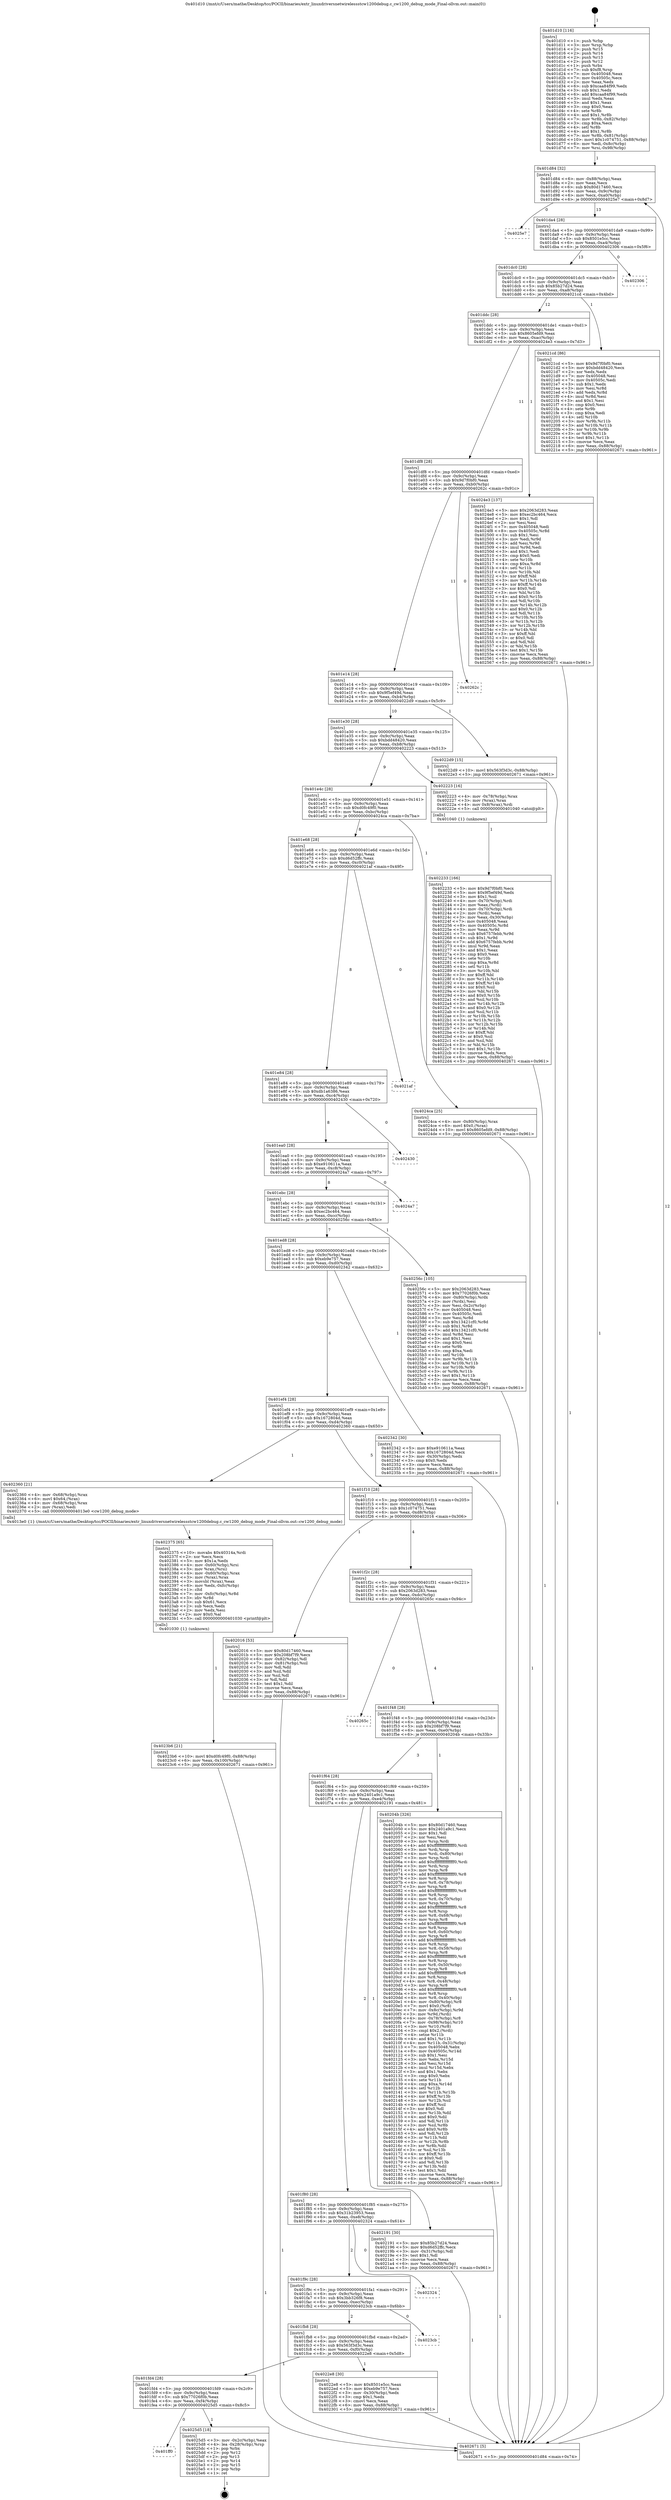 digraph "0x401d10" {
  label = "0x401d10 (/mnt/c/Users/mathe/Desktop/tcc/POCII/binaries/extr_linuxdriversnetwirelessstcw1200debug.c_cw1200_debug_mode_Final-ollvm.out::main(0))"
  labelloc = "t"
  node[shape=record]

  Entry [label="",width=0.3,height=0.3,shape=circle,fillcolor=black,style=filled]
  "0x401d84" [label="{
     0x401d84 [32]\l
     | [instrs]\l
     &nbsp;&nbsp;0x401d84 \<+6\>: mov -0x88(%rbp),%eax\l
     &nbsp;&nbsp;0x401d8a \<+2\>: mov %eax,%ecx\l
     &nbsp;&nbsp;0x401d8c \<+6\>: sub $0x80d17460,%ecx\l
     &nbsp;&nbsp;0x401d92 \<+6\>: mov %eax,-0x9c(%rbp)\l
     &nbsp;&nbsp;0x401d98 \<+6\>: mov %ecx,-0xa0(%rbp)\l
     &nbsp;&nbsp;0x401d9e \<+6\>: je 00000000004025e7 \<main+0x8d7\>\l
  }"]
  "0x4025e7" [label="{
     0x4025e7\l
  }", style=dashed]
  "0x401da4" [label="{
     0x401da4 [28]\l
     | [instrs]\l
     &nbsp;&nbsp;0x401da4 \<+5\>: jmp 0000000000401da9 \<main+0x99\>\l
     &nbsp;&nbsp;0x401da9 \<+6\>: mov -0x9c(%rbp),%eax\l
     &nbsp;&nbsp;0x401daf \<+5\>: sub $0x8501e5cc,%eax\l
     &nbsp;&nbsp;0x401db4 \<+6\>: mov %eax,-0xa4(%rbp)\l
     &nbsp;&nbsp;0x401dba \<+6\>: je 0000000000402306 \<main+0x5f6\>\l
  }"]
  Exit [label="",width=0.3,height=0.3,shape=circle,fillcolor=black,style=filled,peripheries=2]
  "0x402306" [label="{
     0x402306\l
  }", style=dashed]
  "0x401dc0" [label="{
     0x401dc0 [28]\l
     | [instrs]\l
     &nbsp;&nbsp;0x401dc0 \<+5\>: jmp 0000000000401dc5 \<main+0xb5\>\l
     &nbsp;&nbsp;0x401dc5 \<+6\>: mov -0x9c(%rbp),%eax\l
     &nbsp;&nbsp;0x401dcb \<+5\>: sub $0x85b27d24,%eax\l
     &nbsp;&nbsp;0x401dd0 \<+6\>: mov %eax,-0xa8(%rbp)\l
     &nbsp;&nbsp;0x401dd6 \<+6\>: je 00000000004021cd \<main+0x4bd\>\l
  }"]
  "0x401ff0" [label="{
     0x401ff0\l
  }", style=dashed]
  "0x4021cd" [label="{
     0x4021cd [86]\l
     | [instrs]\l
     &nbsp;&nbsp;0x4021cd \<+5\>: mov $0x9d7f0bf0,%eax\l
     &nbsp;&nbsp;0x4021d2 \<+5\>: mov $0xbdd48420,%ecx\l
     &nbsp;&nbsp;0x4021d7 \<+2\>: xor %edx,%edx\l
     &nbsp;&nbsp;0x4021d9 \<+7\>: mov 0x405048,%esi\l
     &nbsp;&nbsp;0x4021e0 \<+7\>: mov 0x40505c,%edi\l
     &nbsp;&nbsp;0x4021e7 \<+3\>: sub $0x1,%edx\l
     &nbsp;&nbsp;0x4021ea \<+3\>: mov %esi,%r8d\l
     &nbsp;&nbsp;0x4021ed \<+3\>: add %edx,%r8d\l
     &nbsp;&nbsp;0x4021f0 \<+4\>: imul %r8d,%esi\l
     &nbsp;&nbsp;0x4021f4 \<+3\>: and $0x1,%esi\l
     &nbsp;&nbsp;0x4021f7 \<+3\>: cmp $0x0,%esi\l
     &nbsp;&nbsp;0x4021fa \<+4\>: sete %r9b\l
     &nbsp;&nbsp;0x4021fe \<+3\>: cmp $0xa,%edi\l
     &nbsp;&nbsp;0x402201 \<+4\>: setl %r10b\l
     &nbsp;&nbsp;0x402205 \<+3\>: mov %r9b,%r11b\l
     &nbsp;&nbsp;0x402208 \<+3\>: and %r10b,%r11b\l
     &nbsp;&nbsp;0x40220b \<+3\>: xor %r10b,%r9b\l
     &nbsp;&nbsp;0x40220e \<+3\>: or %r9b,%r11b\l
     &nbsp;&nbsp;0x402211 \<+4\>: test $0x1,%r11b\l
     &nbsp;&nbsp;0x402215 \<+3\>: cmovne %ecx,%eax\l
     &nbsp;&nbsp;0x402218 \<+6\>: mov %eax,-0x88(%rbp)\l
     &nbsp;&nbsp;0x40221e \<+5\>: jmp 0000000000402671 \<main+0x961\>\l
  }"]
  "0x401ddc" [label="{
     0x401ddc [28]\l
     | [instrs]\l
     &nbsp;&nbsp;0x401ddc \<+5\>: jmp 0000000000401de1 \<main+0xd1\>\l
     &nbsp;&nbsp;0x401de1 \<+6\>: mov -0x9c(%rbp),%eax\l
     &nbsp;&nbsp;0x401de7 \<+5\>: sub $0x8605efd9,%eax\l
     &nbsp;&nbsp;0x401dec \<+6\>: mov %eax,-0xac(%rbp)\l
     &nbsp;&nbsp;0x401df2 \<+6\>: je 00000000004024e3 \<main+0x7d3\>\l
  }"]
  "0x4025d5" [label="{
     0x4025d5 [18]\l
     | [instrs]\l
     &nbsp;&nbsp;0x4025d5 \<+3\>: mov -0x2c(%rbp),%eax\l
     &nbsp;&nbsp;0x4025d8 \<+4\>: lea -0x28(%rbp),%rsp\l
     &nbsp;&nbsp;0x4025dc \<+1\>: pop %rbx\l
     &nbsp;&nbsp;0x4025dd \<+2\>: pop %r12\l
     &nbsp;&nbsp;0x4025df \<+2\>: pop %r13\l
     &nbsp;&nbsp;0x4025e1 \<+2\>: pop %r14\l
     &nbsp;&nbsp;0x4025e3 \<+2\>: pop %r15\l
     &nbsp;&nbsp;0x4025e5 \<+1\>: pop %rbp\l
     &nbsp;&nbsp;0x4025e6 \<+1\>: ret\l
  }"]
  "0x4024e3" [label="{
     0x4024e3 [137]\l
     | [instrs]\l
     &nbsp;&nbsp;0x4024e3 \<+5\>: mov $0x2063d283,%eax\l
     &nbsp;&nbsp;0x4024e8 \<+5\>: mov $0xec2bc464,%ecx\l
     &nbsp;&nbsp;0x4024ed \<+2\>: mov $0x1,%dl\l
     &nbsp;&nbsp;0x4024ef \<+2\>: xor %esi,%esi\l
     &nbsp;&nbsp;0x4024f1 \<+7\>: mov 0x405048,%edi\l
     &nbsp;&nbsp;0x4024f8 \<+8\>: mov 0x40505c,%r8d\l
     &nbsp;&nbsp;0x402500 \<+3\>: sub $0x1,%esi\l
     &nbsp;&nbsp;0x402503 \<+3\>: mov %edi,%r9d\l
     &nbsp;&nbsp;0x402506 \<+3\>: add %esi,%r9d\l
     &nbsp;&nbsp;0x402509 \<+4\>: imul %r9d,%edi\l
     &nbsp;&nbsp;0x40250d \<+3\>: and $0x1,%edi\l
     &nbsp;&nbsp;0x402510 \<+3\>: cmp $0x0,%edi\l
     &nbsp;&nbsp;0x402513 \<+4\>: sete %r10b\l
     &nbsp;&nbsp;0x402517 \<+4\>: cmp $0xa,%r8d\l
     &nbsp;&nbsp;0x40251b \<+4\>: setl %r11b\l
     &nbsp;&nbsp;0x40251f \<+3\>: mov %r10b,%bl\l
     &nbsp;&nbsp;0x402522 \<+3\>: xor $0xff,%bl\l
     &nbsp;&nbsp;0x402525 \<+3\>: mov %r11b,%r14b\l
     &nbsp;&nbsp;0x402528 \<+4\>: xor $0xff,%r14b\l
     &nbsp;&nbsp;0x40252c \<+3\>: xor $0x0,%dl\l
     &nbsp;&nbsp;0x40252f \<+3\>: mov %bl,%r15b\l
     &nbsp;&nbsp;0x402532 \<+4\>: and $0x0,%r15b\l
     &nbsp;&nbsp;0x402536 \<+3\>: and %dl,%r10b\l
     &nbsp;&nbsp;0x402539 \<+3\>: mov %r14b,%r12b\l
     &nbsp;&nbsp;0x40253c \<+4\>: and $0x0,%r12b\l
     &nbsp;&nbsp;0x402540 \<+3\>: and %dl,%r11b\l
     &nbsp;&nbsp;0x402543 \<+3\>: or %r10b,%r15b\l
     &nbsp;&nbsp;0x402546 \<+3\>: or %r11b,%r12b\l
     &nbsp;&nbsp;0x402549 \<+3\>: xor %r12b,%r15b\l
     &nbsp;&nbsp;0x40254c \<+3\>: or %r14b,%bl\l
     &nbsp;&nbsp;0x40254f \<+3\>: xor $0xff,%bl\l
     &nbsp;&nbsp;0x402552 \<+3\>: or $0x0,%dl\l
     &nbsp;&nbsp;0x402555 \<+2\>: and %dl,%bl\l
     &nbsp;&nbsp;0x402557 \<+3\>: or %bl,%r15b\l
     &nbsp;&nbsp;0x40255a \<+4\>: test $0x1,%r15b\l
     &nbsp;&nbsp;0x40255e \<+3\>: cmovne %ecx,%eax\l
     &nbsp;&nbsp;0x402561 \<+6\>: mov %eax,-0x88(%rbp)\l
     &nbsp;&nbsp;0x402567 \<+5\>: jmp 0000000000402671 \<main+0x961\>\l
  }"]
  "0x401df8" [label="{
     0x401df8 [28]\l
     | [instrs]\l
     &nbsp;&nbsp;0x401df8 \<+5\>: jmp 0000000000401dfd \<main+0xed\>\l
     &nbsp;&nbsp;0x401dfd \<+6\>: mov -0x9c(%rbp),%eax\l
     &nbsp;&nbsp;0x401e03 \<+5\>: sub $0x9d7f0bf0,%eax\l
     &nbsp;&nbsp;0x401e08 \<+6\>: mov %eax,-0xb0(%rbp)\l
     &nbsp;&nbsp;0x401e0e \<+6\>: je 000000000040262c \<main+0x91c\>\l
  }"]
  "0x4023b6" [label="{
     0x4023b6 [21]\l
     | [instrs]\l
     &nbsp;&nbsp;0x4023b6 \<+10\>: movl $0xd0fc49f0,-0x88(%rbp)\l
     &nbsp;&nbsp;0x4023c0 \<+6\>: mov %eax,-0x100(%rbp)\l
     &nbsp;&nbsp;0x4023c6 \<+5\>: jmp 0000000000402671 \<main+0x961\>\l
  }"]
  "0x40262c" [label="{
     0x40262c\l
  }", style=dashed]
  "0x401e14" [label="{
     0x401e14 [28]\l
     | [instrs]\l
     &nbsp;&nbsp;0x401e14 \<+5\>: jmp 0000000000401e19 \<main+0x109\>\l
     &nbsp;&nbsp;0x401e19 \<+6\>: mov -0x9c(%rbp),%eax\l
     &nbsp;&nbsp;0x401e1f \<+5\>: sub $0x9f5ef49d,%eax\l
     &nbsp;&nbsp;0x401e24 \<+6\>: mov %eax,-0xb4(%rbp)\l
     &nbsp;&nbsp;0x401e2a \<+6\>: je 00000000004022d9 \<main+0x5c9\>\l
  }"]
  "0x402375" [label="{
     0x402375 [65]\l
     | [instrs]\l
     &nbsp;&nbsp;0x402375 \<+10\>: movabs $0x40314a,%rdi\l
     &nbsp;&nbsp;0x40237f \<+2\>: xor %ecx,%ecx\l
     &nbsp;&nbsp;0x402381 \<+5\>: mov $0x1a,%edx\l
     &nbsp;&nbsp;0x402386 \<+4\>: mov -0x60(%rbp),%rsi\l
     &nbsp;&nbsp;0x40238a \<+3\>: mov %rax,(%rsi)\l
     &nbsp;&nbsp;0x40238d \<+4\>: mov -0x60(%rbp),%rax\l
     &nbsp;&nbsp;0x402391 \<+3\>: mov (%rax),%rax\l
     &nbsp;&nbsp;0x402394 \<+3\>: movsbl (%rax),%eax\l
     &nbsp;&nbsp;0x402397 \<+6\>: mov %edx,-0xfc(%rbp)\l
     &nbsp;&nbsp;0x40239d \<+1\>: cltd\l
     &nbsp;&nbsp;0x40239e \<+7\>: mov -0xfc(%rbp),%r8d\l
     &nbsp;&nbsp;0x4023a5 \<+3\>: idiv %r8d\l
     &nbsp;&nbsp;0x4023a8 \<+3\>: sub $0x61,%ecx\l
     &nbsp;&nbsp;0x4023ab \<+2\>: sub %ecx,%edx\l
     &nbsp;&nbsp;0x4023ad \<+2\>: mov %edx,%esi\l
     &nbsp;&nbsp;0x4023af \<+2\>: mov $0x0,%al\l
     &nbsp;&nbsp;0x4023b1 \<+5\>: call 0000000000401030 \<printf@plt\>\l
     | [calls]\l
     &nbsp;&nbsp;0x401030 \{1\} (unknown)\l
  }"]
  "0x4022d9" [label="{
     0x4022d9 [15]\l
     | [instrs]\l
     &nbsp;&nbsp;0x4022d9 \<+10\>: movl $0x563f3d3c,-0x88(%rbp)\l
     &nbsp;&nbsp;0x4022e3 \<+5\>: jmp 0000000000402671 \<main+0x961\>\l
  }"]
  "0x401e30" [label="{
     0x401e30 [28]\l
     | [instrs]\l
     &nbsp;&nbsp;0x401e30 \<+5\>: jmp 0000000000401e35 \<main+0x125\>\l
     &nbsp;&nbsp;0x401e35 \<+6\>: mov -0x9c(%rbp),%eax\l
     &nbsp;&nbsp;0x401e3b \<+5\>: sub $0xbdd48420,%eax\l
     &nbsp;&nbsp;0x401e40 \<+6\>: mov %eax,-0xb8(%rbp)\l
     &nbsp;&nbsp;0x401e46 \<+6\>: je 0000000000402223 \<main+0x513\>\l
  }"]
  "0x401fd4" [label="{
     0x401fd4 [28]\l
     | [instrs]\l
     &nbsp;&nbsp;0x401fd4 \<+5\>: jmp 0000000000401fd9 \<main+0x2c9\>\l
     &nbsp;&nbsp;0x401fd9 \<+6\>: mov -0x9c(%rbp),%eax\l
     &nbsp;&nbsp;0x401fdf \<+5\>: sub $0x77026f0b,%eax\l
     &nbsp;&nbsp;0x401fe4 \<+6\>: mov %eax,-0xf4(%rbp)\l
     &nbsp;&nbsp;0x401fea \<+6\>: je 00000000004025d5 \<main+0x8c5\>\l
  }"]
  "0x402223" [label="{
     0x402223 [16]\l
     | [instrs]\l
     &nbsp;&nbsp;0x402223 \<+4\>: mov -0x78(%rbp),%rax\l
     &nbsp;&nbsp;0x402227 \<+3\>: mov (%rax),%rax\l
     &nbsp;&nbsp;0x40222a \<+4\>: mov 0x8(%rax),%rdi\l
     &nbsp;&nbsp;0x40222e \<+5\>: call 0000000000401040 \<atoi@plt\>\l
     | [calls]\l
     &nbsp;&nbsp;0x401040 \{1\} (unknown)\l
  }"]
  "0x401e4c" [label="{
     0x401e4c [28]\l
     | [instrs]\l
     &nbsp;&nbsp;0x401e4c \<+5\>: jmp 0000000000401e51 \<main+0x141\>\l
     &nbsp;&nbsp;0x401e51 \<+6\>: mov -0x9c(%rbp),%eax\l
     &nbsp;&nbsp;0x401e57 \<+5\>: sub $0xd0fc49f0,%eax\l
     &nbsp;&nbsp;0x401e5c \<+6\>: mov %eax,-0xbc(%rbp)\l
     &nbsp;&nbsp;0x401e62 \<+6\>: je 00000000004024ca \<main+0x7ba\>\l
  }"]
  "0x4022e8" [label="{
     0x4022e8 [30]\l
     | [instrs]\l
     &nbsp;&nbsp;0x4022e8 \<+5\>: mov $0x8501e5cc,%eax\l
     &nbsp;&nbsp;0x4022ed \<+5\>: mov $0xeb9e757,%ecx\l
     &nbsp;&nbsp;0x4022f2 \<+3\>: mov -0x30(%rbp),%edx\l
     &nbsp;&nbsp;0x4022f5 \<+3\>: cmp $0x1,%edx\l
     &nbsp;&nbsp;0x4022f8 \<+3\>: cmovl %ecx,%eax\l
     &nbsp;&nbsp;0x4022fb \<+6\>: mov %eax,-0x88(%rbp)\l
     &nbsp;&nbsp;0x402301 \<+5\>: jmp 0000000000402671 \<main+0x961\>\l
  }"]
  "0x4024ca" [label="{
     0x4024ca [25]\l
     | [instrs]\l
     &nbsp;&nbsp;0x4024ca \<+4\>: mov -0x80(%rbp),%rax\l
     &nbsp;&nbsp;0x4024ce \<+6\>: movl $0x0,(%rax)\l
     &nbsp;&nbsp;0x4024d4 \<+10\>: movl $0x8605efd9,-0x88(%rbp)\l
     &nbsp;&nbsp;0x4024de \<+5\>: jmp 0000000000402671 \<main+0x961\>\l
  }"]
  "0x401e68" [label="{
     0x401e68 [28]\l
     | [instrs]\l
     &nbsp;&nbsp;0x401e68 \<+5\>: jmp 0000000000401e6d \<main+0x15d\>\l
     &nbsp;&nbsp;0x401e6d \<+6\>: mov -0x9c(%rbp),%eax\l
     &nbsp;&nbsp;0x401e73 \<+5\>: sub $0xd6d52ffc,%eax\l
     &nbsp;&nbsp;0x401e78 \<+6\>: mov %eax,-0xc0(%rbp)\l
     &nbsp;&nbsp;0x401e7e \<+6\>: je 00000000004021af \<main+0x49f\>\l
  }"]
  "0x401fb8" [label="{
     0x401fb8 [28]\l
     | [instrs]\l
     &nbsp;&nbsp;0x401fb8 \<+5\>: jmp 0000000000401fbd \<main+0x2ad\>\l
     &nbsp;&nbsp;0x401fbd \<+6\>: mov -0x9c(%rbp),%eax\l
     &nbsp;&nbsp;0x401fc3 \<+5\>: sub $0x563f3d3c,%eax\l
     &nbsp;&nbsp;0x401fc8 \<+6\>: mov %eax,-0xf0(%rbp)\l
     &nbsp;&nbsp;0x401fce \<+6\>: je 00000000004022e8 \<main+0x5d8\>\l
  }"]
  "0x4021af" [label="{
     0x4021af\l
  }", style=dashed]
  "0x401e84" [label="{
     0x401e84 [28]\l
     | [instrs]\l
     &nbsp;&nbsp;0x401e84 \<+5\>: jmp 0000000000401e89 \<main+0x179\>\l
     &nbsp;&nbsp;0x401e89 \<+6\>: mov -0x9c(%rbp),%eax\l
     &nbsp;&nbsp;0x401e8f \<+5\>: sub $0xdb1a6386,%eax\l
     &nbsp;&nbsp;0x401e94 \<+6\>: mov %eax,-0xc4(%rbp)\l
     &nbsp;&nbsp;0x401e9a \<+6\>: je 0000000000402430 \<main+0x720\>\l
  }"]
  "0x4023cb" [label="{
     0x4023cb\l
  }", style=dashed]
  "0x402430" [label="{
     0x402430\l
  }", style=dashed]
  "0x401ea0" [label="{
     0x401ea0 [28]\l
     | [instrs]\l
     &nbsp;&nbsp;0x401ea0 \<+5\>: jmp 0000000000401ea5 \<main+0x195\>\l
     &nbsp;&nbsp;0x401ea5 \<+6\>: mov -0x9c(%rbp),%eax\l
     &nbsp;&nbsp;0x401eab \<+5\>: sub $0xe910611a,%eax\l
     &nbsp;&nbsp;0x401eb0 \<+6\>: mov %eax,-0xc8(%rbp)\l
     &nbsp;&nbsp;0x401eb6 \<+6\>: je 00000000004024a7 \<main+0x797\>\l
  }"]
  "0x401f9c" [label="{
     0x401f9c [28]\l
     | [instrs]\l
     &nbsp;&nbsp;0x401f9c \<+5\>: jmp 0000000000401fa1 \<main+0x291\>\l
     &nbsp;&nbsp;0x401fa1 \<+6\>: mov -0x9c(%rbp),%eax\l
     &nbsp;&nbsp;0x401fa7 \<+5\>: sub $0x3bb326f8,%eax\l
     &nbsp;&nbsp;0x401fac \<+6\>: mov %eax,-0xec(%rbp)\l
     &nbsp;&nbsp;0x401fb2 \<+6\>: je 00000000004023cb \<main+0x6bb\>\l
  }"]
  "0x4024a7" [label="{
     0x4024a7\l
  }", style=dashed]
  "0x401ebc" [label="{
     0x401ebc [28]\l
     | [instrs]\l
     &nbsp;&nbsp;0x401ebc \<+5\>: jmp 0000000000401ec1 \<main+0x1b1\>\l
     &nbsp;&nbsp;0x401ec1 \<+6\>: mov -0x9c(%rbp),%eax\l
     &nbsp;&nbsp;0x401ec7 \<+5\>: sub $0xec2bc464,%eax\l
     &nbsp;&nbsp;0x401ecc \<+6\>: mov %eax,-0xcc(%rbp)\l
     &nbsp;&nbsp;0x401ed2 \<+6\>: je 000000000040256c \<main+0x85c\>\l
  }"]
  "0x402324" [label="{
     0x402324\l
  }", style=dashed]
  "0x40256c" [label="{
     0x40256c [105]\l
     | [instrs]\l
     &nbsp;&nbsp;0x40256c \<+5\>: mov $0x2063d283,%eax\l
     &nbsp;&nbsp;0x402571 \<+5\>: mov $0x77026f0b,%ecx\l
     &nbsp;&nbsp;0x402576 \<+4\>: mov -0x80(%rbp),%rdx\l
     &nbsp;&nbsp;0x40257a \<+2\>: mov (%rdx),%esi\l
     &nbsp;&nbsp;0x40257c \<+3\>: mov %esi,-0x2c(%rbp)\l
     &nbsp;&nbsp;0x40257f \<+7\>: mov 0x405048,%esi\l
     &nbsp;&nbsp;0x402586 \<+7\>: mov 0x40505c,%edi\l
     &nbsp;&nbsp;0x40258d \<+3\>: mov %esi,%r8d\l
     &nbsp;&nbsp;0x402590 \<+7\>: sub $0x13421cf0,%r8d\l
     &nbsp;&nbsp;0x402597 \<+4\>: sub $0x1,%r8d\l
     &nbsp;&nbsp;0x40259b \<+7\>: add $0x13421cf0,%r8d\l
     &nbsp;&nbsp;0x4025a2 \<+4\>: imul %r8d,%esi\l
     &nbsp;&nbsp;0x4025a6 \<+3\>: and $0x1,%esi\l
     &nbsp;&nbsp;0x4025a9 \<+3\>: cmp $0x0,%esi\l
     &nbsp;&nbsp;0x4025ac \<+4\>: sete %r9b\l
     &nbsp;&nbsp;0x4025b0 \<+3\>: cmp $0xa,%edi\l
     &nbsp;&nbsp;0x4025b3 \<+4\>: setl %r10b\l
     &nbsp;&nbsp;0x4025b7 \<+3\>: mov %r9b,%r11b\l
     &nbsp;&nbsp;0x4025ba \<+3\>: and %r10b,%r11b\l
     &nbsp;&nbsp;0x4025bd \<+3\>: xor %r10b,%r9b\l
     &nbsp;&nbsp;0x4025c0 \<+3\>: or %r9b,%r11b\l
     &nbsp;&nbsp;0x4025c3 \<+4\>: test $0x1,%r11b\l
     &nbsp;&nbsp;0x4025c7 \<+3\>: cmovne %ecx,%eax\l
     &nbsp;&nbsp;0x4025ca \<+6\>: mov %eax,-0x88(%rbp)\l
     &nbsp;&nbsp;0x4025d0 \<+5\>: jmp 0000000000402671 \<main+0x961\>\l
  }"]
  "0x401ed8" [label="{
     0x401ed8 [28]\l
     | [instrs]\l
     &nbsp;&nbsp;0x401ed8 \<+5\>: jmp 0000000000401edd \<main+0x1cd\>\l
     &nbsp;&nbsp;0x401edd \<+6\>: mov -0x9c(%rbp),%eax\l
     &nbsp;&nbsp;0x401ee3 \<+5\>: sub $0xeb9e757,%eax\l
     &nbsp;&nbsp;0x401ee8 \<+6\>: mov %eax,-0xd0(%rbp)\l
     &nbsp;&nbsp;0x401eee \<+6\>: je 0000000000402342 \<main+0x632\>\l
  }"]
  "0x402233" [label="{
     0x402233 [166]\l
     | [instrs]\l
     &nbsp;&nbsp;0x402233 \<+5\>: mov $0x9d7f0bf0,%ecx\l
     &nbsp;&nbsp;0x402238 \<+5\>: mov $0x9f5ef49d,%edx\l
     &nbsp;&nbsp;0x40223d \<+3\>: mov $0x1,%sil\l
     &nbsp;&nbsp;0x402240 \<+4\>: mov -0x70(%rbp),%rdi\l
     &nbsp;&nbsp;0x402244 \<+2\>: mov %eax,(%rdi)\l
     &nbsp;&nbsp;0x402246 \<+4\>: mov -0x70(%rbp),%rdi\l
     &nbsp;&nbsp;0x40224a \<+2\>: mov (%rdi),%eax\l
     &nbsp;&nbsp;0x40224c \<+3\>: mov %eax,-0x30(%rbp)\l
     &nbsp;&nbsp;0x40224f \<+7\>: mov 0x405048,%eax\l
     &nbsp;&nbsp;0x402256 \<+8\>: mov 0x40505c,%r8d\l
     &nbsp;&nbsp;0x40225e \<+3\>: mov %eax,%r9d\l
     &nbsp;&nbsp;0x402261 \<+7\>: sub $0x6757febb,%r9d\l
     &nbsp;&nbsp;0x402268 \<+4\>: sub $0x1,%r9d\l
     &nbsp;&nbsp;0x40226c \<+7\>: add $0x6757febb,%r9d\l
     &nbsp;&nbsp;0x402273 \<+4\>: imul %r9d,%eax\l
     &nbsp;&nbsp;0x402277 \<+3\>: and $0x1,%eax\l
     &nbsp;&nbsp;0x40227a \<+3\>: cmp $0x0,%eax\l
     &nbsp;&nbsp;0x40227d \<+4\>: sete %r10b\l
     &nbsp;&nbsp;0x402281 \<+4\>: cmp $0xa,%r8d\l
     &nbsp;&nbsp;0x402285 \<+4\>: setl %r11b\l
     &nbsp;&nbsp;0x402289 \<+3\>: mov %r10b,%bl\l
     &nbsp;&nbsp;0x40228c \<+3\>: xor $0xff,%bl\l
     &nbsp;&nbsp;0x40228f \<+3\>: mov %r11b,%r14b\l
     &nbsp;&nbsp;0x402292 \<+4\>: xor $0xff,%r14b\l
     &nbsp;&nbsp;0x402296 \<+4\>: xor $0x0,%sil\l
     &nbsp;&nbsp;0x40229a \<+3\>: mov %bl,%r15b\l
     &nbsp;&nbsp;0x40229d \<+4\>: and $0x0,%r15b\l
     &nbsp;&nbsp;0x4022a1 \<+3\>: and %sil,%r10b\l
     &nbsp;&nbsp;0x4022a4 \<+3\>: mov %r14b,%r12b\l
     &nbsp;&nbsp;0x4022a7 \<+4\>: and $0x0,%r12b\l
     &nbsp;&nbsp;0x4022ab \<+3\>: and %sil,%r11b\l
     &nbsp;&nbsp;0x4022ae \<+3\>: or %r10b,%r15b\l
     &nbsp;&nbsp;0x4022b1 \<+3\>: or %r11b,%r12b\l
     &nbsp;&nbsp;0x4022b4 \<+3\>: xor %r12b,%r15b\l
     &nbsp;&nbsp;0x4022b7 \<+3\>: or %r14b,%bl\l
     &nbsp;&nbsp;0x4022ba \<+3\>: xor $0xff,%bl\l
     &nbsp;&nbsp;0x4022bd \<+4\>: or $0x0,%sil\l
     &nbsp;&nbsp;0x4022c1 \<+3\>: and %sil,%bl\l
     &nbsp;&nbsp;0x4022c4 \<+3\>: or %bl,%r15b\l
     &nbsp;&nbsp;0x4022c7 \<+4\>: test $0x1,%r15b\l
     &nbsp;&nbsp;0x4022cb \<+3\>: cmovne %edx,%ecx\l
     &nbsp;&nbsp;0x4022ce \<+6\>: mov %ecx,-0x88(%rbp)\l
     &nbsp;&nbsp;0x4022d4 \<+5\>: jmp 0000000000402671 \<main+0x961\>\l
  }"]
  "0x402342" [label="{
     0x402342 [30]\l
     | [instrs]\l
     &nbsp;&nbsp;0x402342 \<+5\>: mov $0xe910611a,%eax\l
     &nbsp;&nbsp;0x402347 \<+5\>: mov $0x1672804d,%ecx\l
     &nbsp;&nbsp;0x40234c \<+3\>: mov -0x30(%rbp),%edx\l
     &nbsp;&nbsp;0x40234f \<+3\>: cmp $0x0,%edx\l
     &nbsp;&nbsp;0x402352 \<+3\>: cmove %ecx,%eax\l
     &nbsp;&nbsp;0x402355 \<+6\>: mov %eax,-0x88(%rbp)\l
     &nbsp;&nbsp;0x40235b \<+5\>: jmp 0000000000402671 \<main+0x961\>\l
  }"]
  "0x401ef4" [label="{
     0x401ef4 [28]\l
     | [instrs]\l
     &nbsp;&nbsp;0x401ef4 \<+5\>: jmp 0000000000401ef9 \<main+0x1e9\>\l
     &nbsp;&nbsp;0x401ef9 \<+6\>: mov -0x9c(%rbp),%eax\l
     &nbsp;&nbsp;0x401eff \<+5\>: sub $0x1672804d,%eax\l
     &nbsp;&nbsp;0x401f04 \<+6\>: mov %eax,-0xd4(%rbp)\l
     &nbsp;&nbsp;0x401f0a \<+6\>: je 0000000000402360 \<main+0x650\>\l
  }"]
  "0x401f80" [label="{
     0x401f80 [28]\l
     | [instrs]\l
     &nbsp;&nbsp;0x401f80 \<+5\>: jmp 0000000000401f85 \<main+0x275\>\l
     &nbsp;&nbsp;0x401f85 \<+6\>: mov -0x9c(%rbp),%eax\l
     &nbsp;&nbsp;0x401f8b \<+5\>: sub $0x31b23953,%eax\l
     &nbsp;&nbsp;0x401f90 \<+6\>: mov %eax,-0xe8(%rbp)\l
     &nbsp;&nbsp;0x401f96 \<+6\>: je 0000000000402324 \<main+0x614\>\l
  }"]
  "0x402360" [label="{
     0x402360 [21]\l
     | [instrs]\l
     &nbsp;&nbsp;0x402360 \<+4\>: mov -0x68(%rbp),%rax\l
     &nbsp;&nbsp;0x402364 \<+6\>: movl $0x64,(%rax)\l
     &nbsp;&nbsp;0x40236a \<+4\>: mov -0x68(%rbp),%rax\l
     &nbsp;&nbsp;0x40236e \<+2\>: mov (%rax),%edi\l
     &nbsp;&nbsp;0x402370 \<+5\>: call 00000000004013e0 \<cw1200_debug_mode\>\l
     | [calls]\l
     &nbsp;&nbsp;0x4013e0 \{1\} (/mnt/c/Users/mathe/Desktop/tcc/POCII/binaries/extr_linuxdriversnetwirelessstcw1200debug.c_cw1200_debug_mode_Final-ollvm.out::cw1200_debug_mode)\l
  }"]
  "0x401f10" [label="{
     0x401f10 [28]\l
     | [instrs]\l
     &nbsp;&nbsp;0x401f10 \<+5\>: jmp 0000000000401f15 \<main+0x205\>\l
     &nbsp;&nbsp;0x401f15 \<+6\>: mov -0x9c(%rbp),%eax\l
     &nbsp;&nbsp;0x401f1b \<+5\>: sub $0x1c074751,%eax\l
     &nbsp;&nbsp;0x401f20 \<+6\>: mov %eax,-0xd8(%rbp)\l
     &nbsp;&nbsp;0x401f26 \<+6\>: je 0000000000402016 \<main+0x306\>\l
  }"]
  "0x402191" [label="{
     0x402191 [30]\l
     | [instrs]\l
     &nbsp;&nbsp;0x402191 \<+5\>: mov $0x85b27d24,%eax\l
     &nbsp;&nbsp;0x402196 \<+5\>: mov $0xd6d52ffc,%ecx\l
     &nbsp;&nbsp;0x40219b \<+3\>: mov -0x31(%rbp),%dl\l
     &nbsp;&nbsp;0x40219e \<+3\>: test $0x1,%dl\l
     &nbsp;&nbsp;0x4021a1 \<+3\>: cmovne %ecx,%eax\l
     &nbsp;&nbsp;0x4021a4 \<+6\>: mov %eax,-0x88(%rbp)\l
     &nbsp;&nbsp;0x4021aa \<+5\>: jmp 0000000000402671 \<main+0x961\>\l
  }"]
  "0x402016" [label="{
     0x402016 [53]\l
     | [instrs]\l
     &nbsp;&nbsp;0x402016 \<+5\>: mov $0x80d17460,%eax\l
     &nbsp;&nbsp;0x40201b \<+5\>: mov $0x208bf7f9,%ecx\l
     &nbsp;&nbsp;0x402020 \<+6\>: mov -0x82(%rbp),%dl\l
     &nbsp;&nbsp;0x402026 \<+7\>: mov -0x81(%rbp),%sil\l
     &nbsp;&nbsp;0x40202d \<+3\>: mov %dl,%dil\l
     &nbsp;&nbsp;0x402030 \<+3\>: and %sil,%dil\l
     &nbsp;&nbsp;0x402033 \<+3\>: xor %sil,%dl\l
     &nbsp;&nbsp;0x402036 \<+3\>: or %dl,%dil\l
     &nbsp;&nbsp;0x402039 \<+4\>: test $0x1,%dil\l
     &nbsp;&nbsp;0x40203d \<+3\>: cmovne %ecx,%eax\l
     &nbsp;&nbsp;0x402040 \<+6\>: mov %eax,-0x88(%rbp)\l
     &nbsp;&nbsp;0x402046 \<+5\>: jmp 0000000000402671 \<main+0x961\>\l
  }"]
  "0x401f2c" [label="{
     0x401f2c [28]\l
     | [instrs]\l
     &nbsp;&nbsp;0x401f2c \<+5\>: jmp 0000000000401f31 \<main+0x221\>\l
     &nbsp;&nbsp;0x401f31 \<+6\>: mov -0x9c(%rbp),%eax\l
     &nbsp;&nbsp;0x401f37 \<+5\>: sub $0x2063d283,%eax\l
     &nbsp;&nbsp;0x401f3c \<+6\>: mov %eax,-0xdc(%rbp)\l
     &nbsp;&nbsp;0x401f42 \<+6\>: je 000000000040265c \<main+0x94c\>\l
  }"]
  "0x402671" [label="{
     0x402671 [5]\l
     | [instrs]\l
     &nbsp;&nbsp;0x402671 \<+5\>: jmp 0000000000401d84 \<main+0x74\>\l
  }"]
  "0x401d10" [label="{
     0x401d10 [116]\l
     | [instrs]\l
     &nbsp;&nbsp;0x401d10 \<+1\>: push %rbp\l
     &nbsp;&nbsp;0x401d11 \<+3\>: mov %rsp,%rbp\l
     &nbsp;&nbsp;0x401d14 \<+2\>: push %r15\l
     &nbsp;&nbsp;0x401d16 \<+2\>: push %r14\l
     &nbsp;&nbsp;0x401d18 \<+2\>: push %r13\l
     &nbsp;&nbsp;0x401d1a \<+2\>: push %r12\l
     &nbsp;&nbsp;0x401d1c \<+1\>: push %rbx\l
     &nbsp;&nbsp;0x401d1d \<+7\>: sub $0xf8,%rsp\l
     &nbsp;&nbsp;0x401d24 \<+7\>: mov 0x405048,%eax\l
     &nbsp;&nbsp;0x401d2b \<+7\>: mov 0x40505c,%ecx\l
     &nbsp;&nbsp;0x401d32 \<+2\>: mov %eax,%edx\l
     &nbsp;&nbsp;0x401d34 \<+6\>: sub $0xcaa84f99,%edx\l
     &nbsp;&nbsp;0x401d3a \<+3\>: sub $0x1,%edx\l
     &nbsp;&nbsp;0x401d3d \<+6\>: add $0xcaa84f99,%edx\l
     &nbsp;&nbsp;0x401d43 \<+3\>: imul %edx,%eax\l
     &nbsp;&nbsp;0x401d46 \<+3\>: and $0x1,%eax\l
     &nbsp;&nbsp;0x401d49 \<+3\>: cmp $0x0,%eax\l
     &nbsp;&nbsp;0x401d4c \<+4\>: sete %r8b\l
     &nbsp;&nbsp;0x401d50 \<+4\>: and $0x1,%r8b\l
     &nbsp;&nbsp;0x401d54 \<+7\>: mov %r8b,-0x82(%rbp)\l
     &nbsp;&nbsp;0x401d5b \<+3\>: cmp $0xa,%ecx\l
     &nbsp;&nbsp;0x401d5e \<+4\>: setl %r8b\l
     &nbsp;&nbsp;0x401d62 \<+4\>: and $0x1,%r8b\l
     &nbsp;&nbsp;0x401d66 \<+7\>: mov %r8b,-0x81(%rbp)\l
     &nbsp;&nbsp;0x401d6d \<+10\>: movl $0x1c074751,-0x88(%rbp)\l
     &nbsp;&nbsp;0x401d77 \<+6\>: mov %edi,-0x8c(%rbp)\l
     &nbsp;&nbsp;0x401d7d \<+7\>: mov %rsi,-0x98(%rbp)\l
  }"]
  "0x401f64" [label="{
     0x401f64 [28]\l
     | [instrs]\l
     &nbsp;&nbsp;0x401f64 \<+5\>: jmp 0000000000401f69 \<main+0x259\>\l
     &nbsp;&nbsp;0x401f69 \<+6\>: mov -0x9c(%rbp),%eax\l
     &nbsp;&nbsp;0x401f6f \<+5\>: sub $0x2401a9c1,%eax\l
     &nbsp;&nbsp;0x401f74 \<+6\>: mov %eax,-0xe4(%rbp)\l
     &nbsp;&nbsp;0x401f7a \<+6\>: je 0000000000402191 \<main+0x481\>\l
  }"]
  "0x40265c" [label="{
     0x40265c\l
  }", style=dashed]
  "0x401f48" [label="{
     0x401f48 [28]\l
     | [instrs]\l
     &nbsp;&nbsp;0x401f48 \<+5\>: jmp 0000000000401f4d \<main+0x23d\>\l
     &nbsp;&nbsp;0x401f4d \<+6\>: mov -0x9c(%rbp),%eax\l
     &nbsp;&nbsp;0x401f53 \<+5\>: sub $0x208bf7f9,%eax\l
     &nbsp;&nbsp;0x401f58 \<+6\>: mov %eax,-0xe0(%rbp)\l
     &nbsp;&nbsp;0x401f5e \<+6\>: je 000000000040204b \<main+0x33b\>\l
  }"]
  "0x40204b" [label="{
     0x40204b [326]\l
     | [instrs]\l
     &nbsp;&nbsp;0x40204b \<+5\>: mov $0x80d17460,%eax\l
     &nbsp;&nbsp;0x402050 \<+5\>: mov $0x2401a9c1,%ecx\l
     &nbsp;&nbsp;0x402055 \<+2\>: mov $0x1,%dl\l
     &nbsp;&nbsp;0x402057 \<+2\>: xor %esi,%esi\l
     &nbsp;&nbsp;0x402059 \<+3\>: mov %rsp,%rdi\l
     &nbsp;&nbsp;0x40205c \<+4\>: add $0xfffffffffffffff0,%rdi\l
     &nbsp;&nbsp;0x402060 \<+3\>: mov %rdi,%rsp\l
     &nbsp;&nbsp;0x402063 \<+4\>: mov %rdi,-0x80(%rbp)\l
     &nbsp;&nbsp;0x402067 \<+3\>: mov %rsp,%rdi\l
     &nbsp;&nbsp;0x40206a \<+4\>: add $0xfffffffffffffff0,%rdi\l
     &nbsp;&nbsp;0x40206e \<+3\>: mov %rdi,%rsp\l
     &nbsp;&nbsp;0x402071 \<+3\>: mov %rsp,%r8\l
     &nbsp;&nbsp;0x402074 \<+4\>: add $0xfffffffffffffff0,%r8\l
     &nbsp;&nbsp;0x402078 \<+3\>: mov %r8,%rsp\l
     &nbsp;&nbsp;0x40207b \<+4\>: mov %r8,-0x78(%rbp)\l
     &nbsp;&nbsp;0x40207f \<+3\>: mov %rsp,%r8\l
     &nbsp;&nbsp;0x402082 \<+4\>: add $0xfffffffffffffff0,%r8\l
     &nbsp;&nbsp;0x402086 \<+3\>: mov %r8,%rsp\l
     &nbsp;&nbsp;0x402089 \<+4\>: mov %r8,-0x70(%rbp)\l
     &nbsp;&nbsp;0x40208d \<+3\>: mov %rsp,%r8\l
     &nbsp;&nbsp;0x402090 \<+4\>: add $0xfffffffffffffff0,%r8\l
     &nbsp;&nbsp;0x402094 \<+3\>: mov %r8,%rsp\l
     &nbsp;&nbsp;0x402097 \<+4\>: mov %r8,-0x68(%rbp)\l
     &nbsp;&nbsp;0x40209b \<+3\>: mov %rsp,%r8\l
     &nbsp;&nbsp;0x40209e \<+4\>: add $0xfffffffffffffff0,%r8\l
     &nbsp;&nbsp;0x4020a2 \<+3\>: mov %r8,%rsp\l
     &nbsp;&nbsp;0x4020a5 \<+4\>: mov %r8,-0x60(%rbp)\l
     &nbsp;&nbsp;0x4020a9 \<+3\>: mov %rsp,%r8\l
     &nbsp;&nbsp;0x4020ac \<+4\>: add $0xfffffffffffffff0,%r8\l
     &nbsp;&nbsp;0x4020b0 \<+3\>: mov %r8,%rsp\l
     &nbsp;&nbsp;0x4020b3 \<+4\>: mov %r8,-0x58(%rbp)\l
     &nbsp;&nbsp;0x4020b7 \<+3\>: mov %rsp,%r8\l
     &nbsp;&nbsp;0x4020ba \<+4\>: add $0xfffffffffffffff0,%r8\l
     &nbsp;&nbsp;0x4020be \<+3\>: mov %r8,%rsp\l
     &nbsp;&nbsp;0x4020c1 \<+4\>: mov %r8,-0x50(%rbp)\l
     &nbsp;&nbsp;0x4020c5 \<+3\>: mov %rsp,%r8\l
     &nbsp;&nbsp;0x4020c8 \<+4\>: add $0xfffffffffffffff0,%r8\l
     &nbsp;&nbsp;0x4020cc \<+3\>: mov %r8,%rsp\l
     &nbsp;&nbsp;0x4020cf \<+4\>: mov %r8,-0x48(%rbp)\l
     &nbsp;&nbsp;0x4020d3 \<+3\>: mov %rsp,%r8\l
     &nbsp;&nbsp;0x4020d6 \<+4\>: add $0xfffffffffffffff0,%r8\l
     &nbsp;&nbsp;0x4020da \<+3\>: mov %r8,%rsp\l
     &nbsp;&nbsp;0x4020dd \<+4\>: mov %r8,-0x40(%rbp)\l
     &nbsp;&nbsp;0x4020e1 \<+4\>: mov -0x80(%rbp),%r8\l
     &nbsp;&nbsp;0x4020e5 \<+7\>: movl $0x0,(%r8)\l
     &nbsp;&nbsp;0x4020ec \<+7\>: mov -0x8c(%rbp),%r9d\l
     &nbsp;&nbsp;0x4020f3 \<+3\>: mov %r9d,(%rdi)\l
     &nbsp;&nbsp;0x4020f6 \<+4\>: mov -0x78(%rbp),%r8\l
     &nbsp;&nbsp;0x4020fa \<+7\>: mov -0x98(%rbp),%r10\l
     &nbsp;&nbsp;0x402101 \<+3\>: mov %r10,(%r8)\l
     &nbsp;&nbsp;0x402104 \<+3\>: cmpl $0x2,(%rdi)\l
     &nbsp;&nbsp;0x402107 \<+4\>: setne %r11b\l
     &nbsp;&nbsp;0x40210b \<+4\>: and $0x1,%r11b\l
     &nbsp;&nbsp;0x40210f \<+4\>: mov %r11b,-0x31(%rbp)\l
     &nbsp;&nbsp;0x402113 \<+7\>: mov 0x405048,%ebx\l
     &nbsp;&nbsp;0x40211a \<+8\>: mov 0x40505c,%r14d\l
     &nbsp;&nbsp;0x402122 \<+3\>: sub $0x1,%esi\l
     &nbsp;&nbsp;0x402125 \<+3\>: mov %ebx,%r15d\l
     &nbsp;&nbsp;0x402128 \<+3\>: add %esi,%r15d\l
     &nbsp;&nbsp;0x40212b \<+4\>: imul %r15d,%ebx\l
     &nbsp;&nbsp;0x40212f \<+3\>: and $0x1,%ebx\l
     &nbsp;&nbsp;0x402132 \<+3\>: cmp $0x0,%ebx\l
     &nbsp;&nbsp;0x402135 \<+4\>: sete %r11b\l
     &nbsp;&nbsp;0x402139 \<+4\>: cmp $0xa,%r14d\l
     &nbsp;&nbsp;0x40213d \<+4\>: setl %r12b\l
     &nbsp;&nbsp;0x402141 \<+3\>: mov %r11b,%r13b\l
     &nbsp;&nbsp;0x402144 \<+4\>: xor $0xff,%r13b\l
     &nbsp;&nbsp;0x402148 \<+3\>: mov %r12b,%sil\l
     &nbsp;&nbsp;0x40214b \<+4\>: xor $0xff,%sil\l
     &nbsp;&nbsp;0x40214f \<+3\>: xor $0x0,%dl\l
     &nbsp;&nbsp;0x402152 \<+3\>: mov %r13b,%dil\l
     &nbsp;&nbsp;0x402155 \<+4\>: and $0x0,%dil\l
     &nbsp;&nbsp;0x402159 \<+3\>: and %dl,%r11b\l
     &nbsp;&nbsp;0x40215c \<+3\>: mov %sil,%r8b\l
     &nbsp;&nbsp;0x40215f \<+4\>: and $0x0,%r8b\l
     &nbsp;&nbsp;0x402163 \<+3\>: and %dl,%r12b\l
     &nbsp;&nbsp;0x402166 \<+3\>: or %r11b,%dil\l
     &nbsp;&nbsp;0x402169 \<+3\>: or %r12b,%r8b\l
     &nbsp;&nbsp;0x40216c \<+3\>: xor %r8b,%dil\l
     &nbsp;&nbsp;0x40216f \<+3\>: or %sil,%r13b\l
     &nbsp;&nbsp;0x402172 \<+4\>: xor $0xff,%r13b\l
     &nbsp;&nbsp;0x402176 \<+3\>: or $0x0,%dl\l
     &nbsp;&nbsp;0x402179 \<+3\>: and %dl,%r13b\l
     &nbsp;&nbsp;0x40217c \<+3\>: or %r13b,%dil\l
     &nbsp;&nbsp;0x40217f \<+4\>: test $0x1,%dil\l
     &nbsp;&nbsp;0x402183 \<+3\>: cmovne %ecx,%eax\l
     &nbsp;&nbsp;0x402186 \<+6\>: mov %eax,-0x88(%rbp)\l
     &nbsp;&nbsp;0x40218c \<+5\>: jmp 0000000000402671 \<main+0x961\>\l
  }"]
  Entry -> "0x401d10" [label=" 1"]
  "0x401d84" -> "0x4025e7" [label=" 0"]
  "0x401d84" -> "0x401da4" [label=" 13"]
  "0x4025d5" -> Exit [label=" 1"]
  "0x401da4" -> "0x402306" [label=" 0"]
  "0x401da4" -> "0x401dc0" [label=" 13"]
  "0x401fd4" -> "0x401ff0" [label=" 0"]
  "0x401dc0" -> "0x4021cd" [label=" 1"]
  "0x401dc0" -> "0x401ddc" [label=" 12"]
  "0x401fd4" -> "0x4025d5" [label=" 1"]
  "0x401ddc" -> "0x4024e3" [label=" 1"]
  "0x401ddc" -> "0x401df8" [label=" 11"]
  "0x40256c" -> "0x402671" [label=" 1"]
  "0x401df8" -> "0x40262c" [label=" 0"]
  "0x401df8" -> "0x401e14" [label=" 11"]
  "0x4024e3" -> "0x402671" [label=" 1"]
  "0x401e14" -> "0x4022d9" [label=" 1"]
  "0x401e14" -> "0x401e30" [label=" 10"]
  "0x4024ca" -> "0x402671" [label=" 1"]
  "0x401e30" -> "0x402223" [label=" 1"]
  "0x401e30" -> "0x401e4c" [label=" 9"]
  "0x4023b6" -> "0x402671" [label=" 1"]
  "0x401e4c" -> "0x4024ca" [label=" 1"]
  "0x401e4c" -> "0x401e68" [label=" 8"]
  "0x402375" -> "0x4023b6" [label=" 1"]
  "0x401e68" -> "0x4021af" [label=" 0"]
  "0x401e68" -> "0x401e84" [label=" 8"]
  "0x402342" -> "0x402671" [label=" 1"]
  "0x401e84" -> "0x402430" [label=" 0"]
  "0x401e84" -> "0x401ea0" [label=" 8"]
  "0x4022e8" -> "0x402671" [label=" 1"]
  "0x401ea0" -> "0x4024a7" [label=" 0"]
  "0x401ea0" -> "0x401ebc" [label=" 8"]
  "0x401fb8" -> "0x4022e8" [label=" 1"]
  "0x401ebc" -> "0x40256c" [label=" 1"]
  "0x401ebc" -> "0x401ed8" [label=" 7"]
  "0x402360" -> "0x402375" [label=" 1"]
  "0x401ed8" -> "0x402342" [label=" 1"]
  "0x401ed8" -> "0x401ef4" [label=" 6"]
  "0x401f9c" -> "0x4023cb" [label=" 0"]
  "0x401ef4" -> "0x402360" [label=" 1"]
  "0x401ef4" -> "0x401f10" [label=" 5"]
  "0x401fb8" -> "0x401fd4" [label=" 1"]
  "0x401f10" -> "0x402016" [label=" 1"]
  "0x401f10" -> "0x401f2c" [label=" 4"]
  "0x402016" -> "0x402671" [label=" 1"]
  "0x401d10" -> "0x401d84" [label=" 1"]
  "0x402671" -> "0x401d84" [label=" 12"]
  "0x401f80" -> "0x401f9c" [label=" 2"]
  "0x401f2c" -> "0x40265c" [label=" 0"]
  "0x401f2c" -> "0x401f48" [label=" 4"]
  "0x4022d9" -> "0x402671" [label=" 1"]
  "0x401f48" -> "0x40204b" [label=" 1"]
  "0x401f48" -> "0x401f64" [label=" 3"]
  "0x401f9c" -> "0x401fb8" [label=" 2"]
  "0x40204b" -> "0x402671" [label=" 1"]
  "0x401f80" -> "0x402324" [label=" 0"]
  "0x401f64" -> "0x402191" [label=" 1"]
  "0x401f64" -> "0x401f80" [label=" 2"]
  "0x402191" -> "0x402671" [label=" 1"]
  "0x4021cd" -> "0x402671" [label=" 1"]
  "0x402223" -> "0x402233" [label=" 1"]
  "0x402233" -> "0x402671" [label=" 1"]
}
